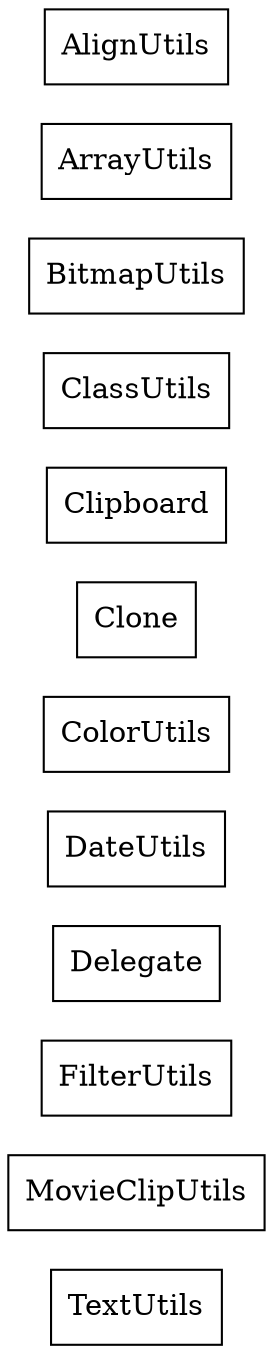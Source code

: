 strict digraph class_diagram {
  rankdir=LR;
  TypeTextUtils[
    label="TextUtils",
    URL="TextUtils.html",
    tooltip="com.sekati.utils.TextUtils",
    shape="record"
  ];
  TypeMovieClipUtils[
    label="MovieClipUtils",
    URL="MovieClipUtils.html",
    tooltip="com.sekati.utils.MovieClipUtils",
    shape="record"
  ];
  TypeFilterUtils[
    label="FilterUtils",
    URL="FilterUtils.html",
    tooltip="com.sekati.utils.FilterUtils",
    shape="record"
  ];
  TypeDelegate[
    label="Delegate",
    URL="Delegate.html",
    tooltip="com.sekati.utils.Delegate",
    shape="record"
  ];
  TypeDateUtils[
    label="DateUtils",
    URL="DateUtils.html",
    tooltip="com.sekati.utils.DateUtils",
    shape="record"
  ];
  TypeColorUtils[
    label="ColorUtils",
    URL="ColorUtils.html",
    tooltip="com.sekati.utils.ColorUtils",
    shape="record"
  ];
  TypeClone[
    label="Clone",
    URL="Clone.html",
    tooltip="com.sekati.utils.Clone",
    shape="record"
  ];
  TypeClipboard[
    label="Clipboard",
    URL="Clipboard.html",
    tooltip="com.sekati.utils.Clipboard",
    shape="record"
  ];
  TypeClassUtils[
    label="ClassUtils",
    URL="ClassUtils.html",
    tooltip="com.sekati.utils.ClassUtils",
    shape="record"
  ];
  TypeBitmapUtils[
    label="BitmapUtils",
    URL="BitmapUtils.html",
    tooltip="com.sekati.utils.BitmapUtils",
    shape="record"
  ];
  TypeArrayUtils[
    label="ArrayUtils",
    URL="ArrayUtils.html",
    tooltip="com.sekati.utils.ArrayUtils",
    shape="record"
  ];
  TypeAlignUtils[
    label="AlignUtils",
    URL="AlignUtils.html",
    tooltip="com.sekati.utils.AlignUtils",
    shape="record"
  ];
}
